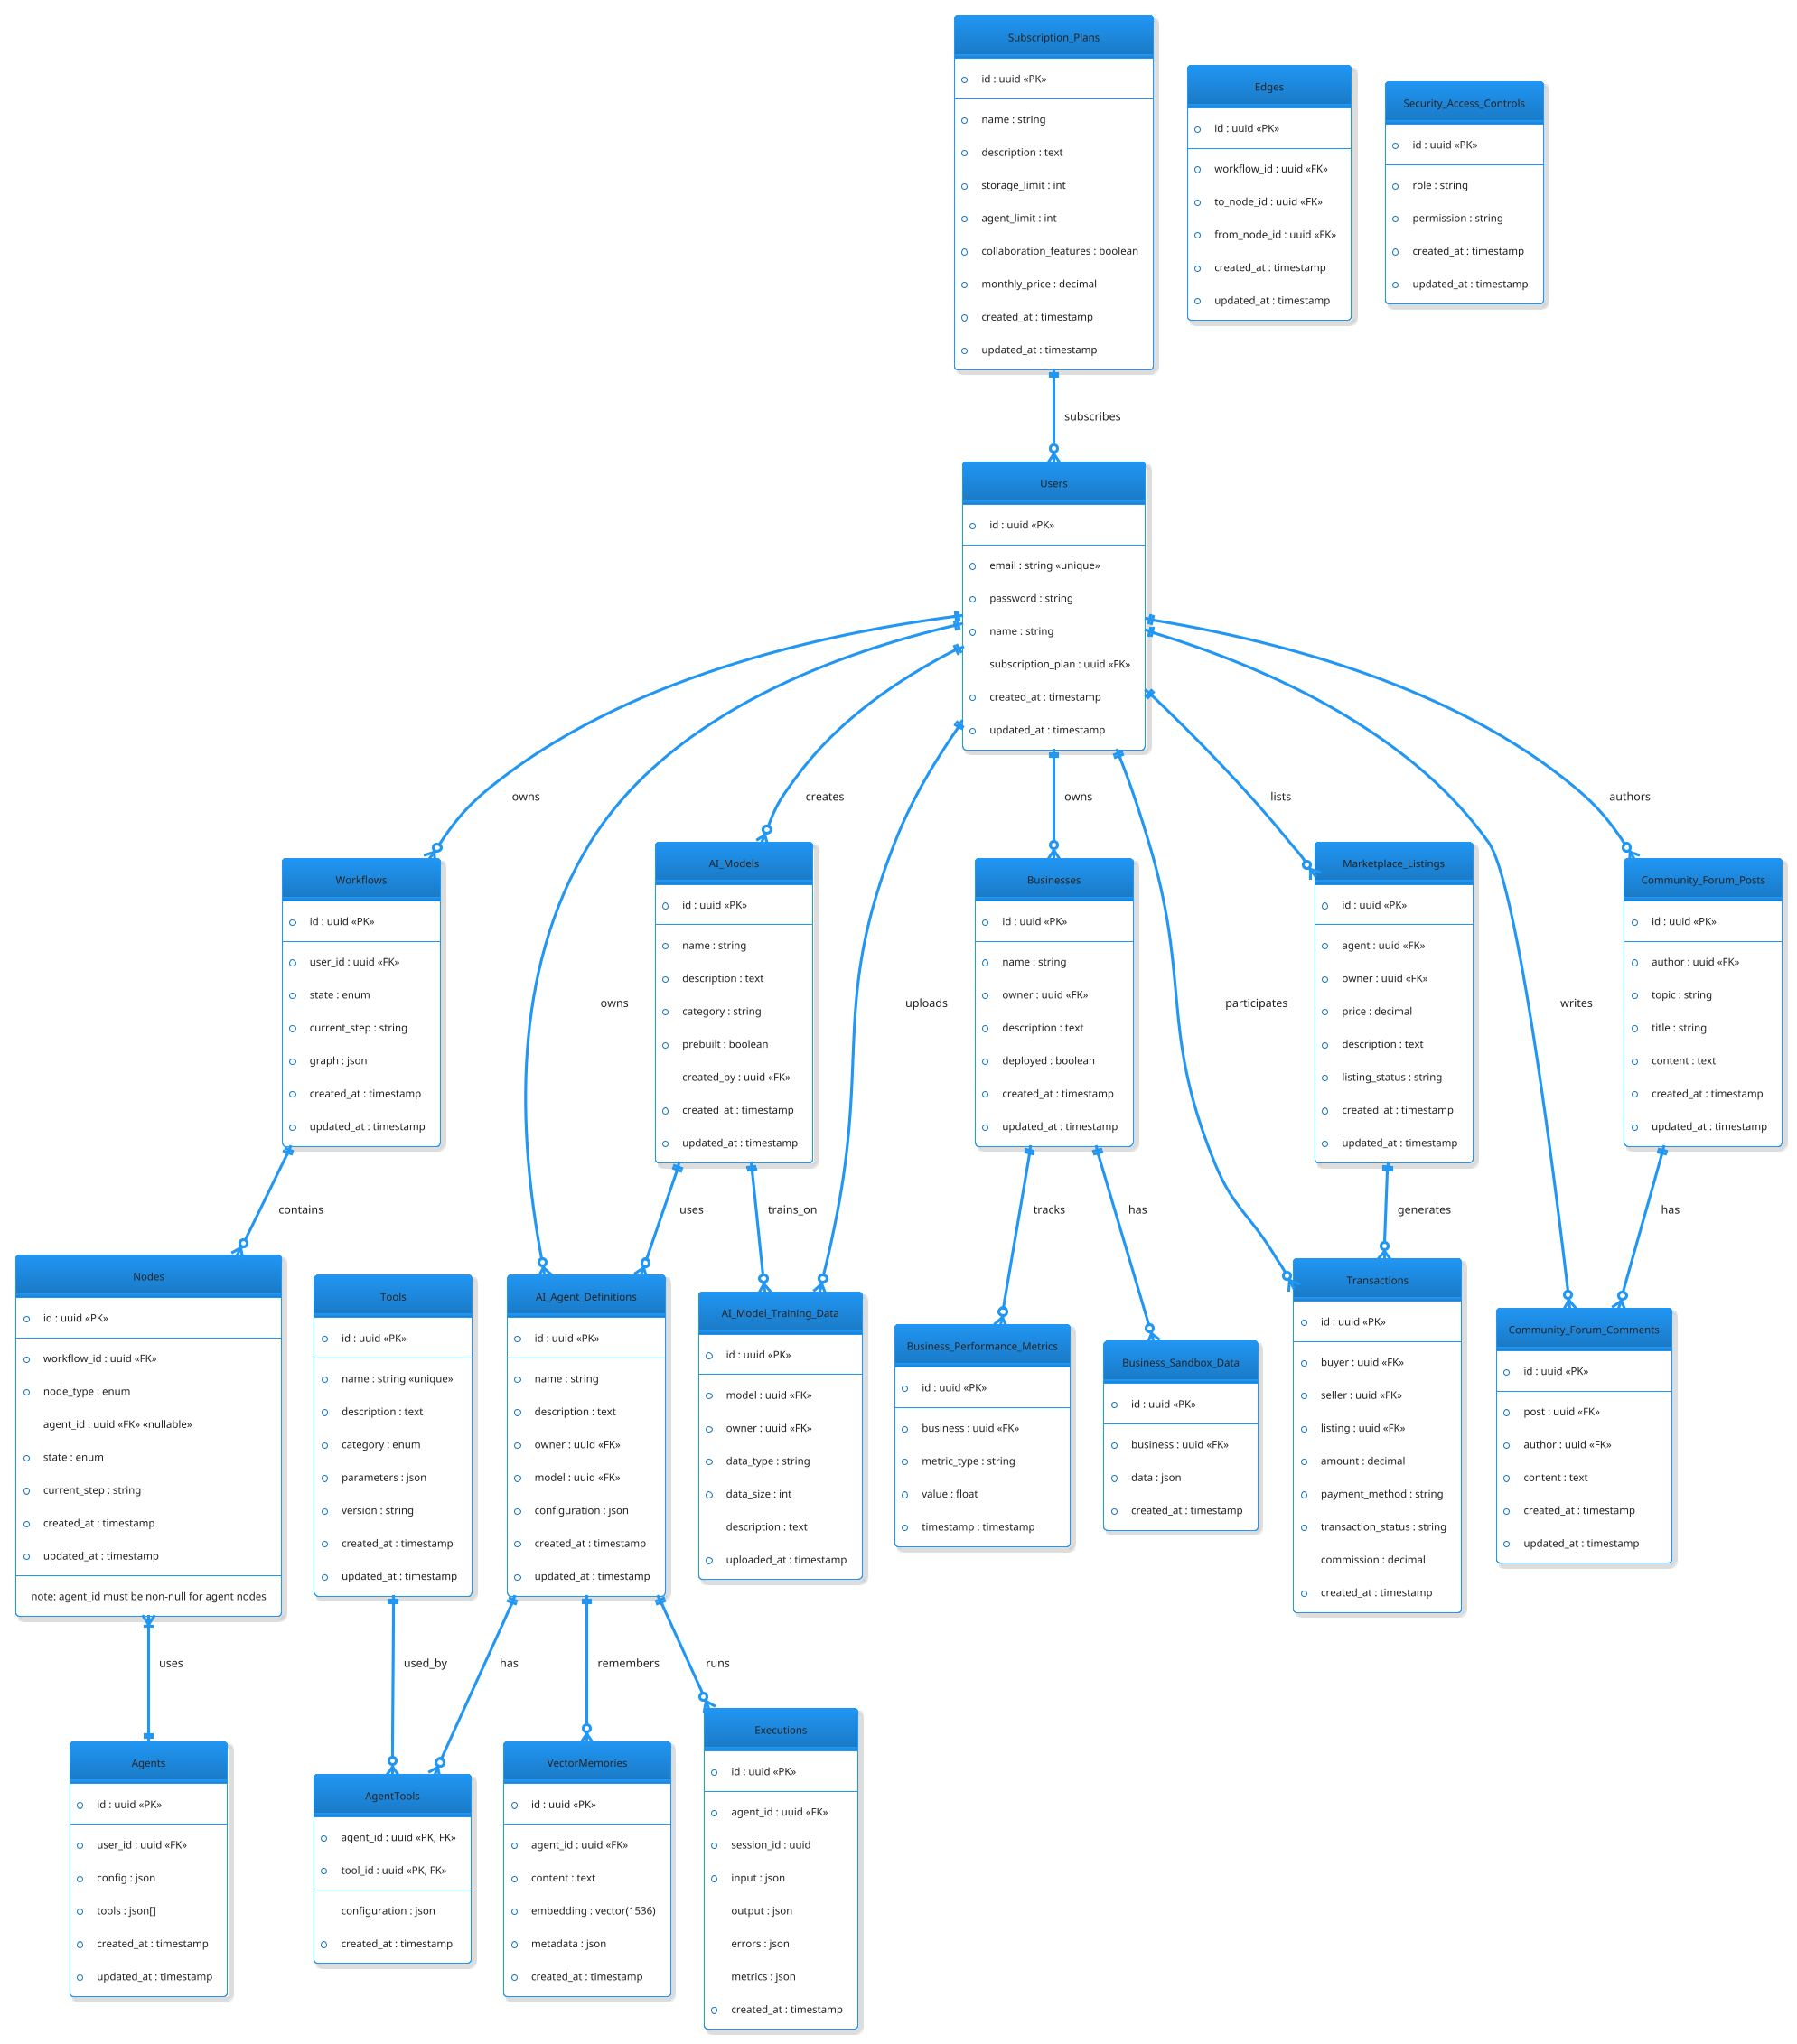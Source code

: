 @startuml
!theme materia-outline

' Configuration Settings
hide circle

' Core/Base Entities
entity Users {
  * id : uuid <<PK>>
  --
  * email : string <<unique>>
  * password : string
  * name : string
  subscription_plan : uuid <<FK>>
  * created_at : timestamp
  * updated_at : timestamp
}

entity Subscription_Plans {
  * id : uuid <<PK>>
  --
  * name : string
  * description : text
  * storage_limit : int
  * agent_limit : int
  * collaboration_features : boolean
  * monthly_price : decimal
  * created_at : timestamp
  * updated_at : timestamp
}

' Primary Business Entities (Workflow System)
entity Workflows {
  * id : uuid <<PK>>
  --
  * user_id : uuid <<FK>>
  * state : enum
  * current_step : string
  * graph : json
  * created_at : timestamp
  * updated_at : timestamp
}

entity Nodes {
  * id : uuid <<PK>>
  --
  * workflow_id : uuid <<FK>>
  * node_type : enum
  agent_id : uuid <<FK>> <<nullable>>
  * state : enum
  * current_step : string
  * created_at : timestamp
  * updated_at : timestamp
  --
  note: agent_id must be non-null for agent nodes
}

entity Edges {
  * id : uuid <<PK>>
  --
  * workflow_id : uuid <<FK>>
  * to_node_id : uuid <<FK>>
  * from_node_id : uuid <<FK>>
  * created_at : timestamp
  * updated_at : timestamp
}

' AI-Related Entities
entity AI_Models {
  * id : uuid <<PK>>
  --
  * name : string
  * description : text
  * category : string
  * prebuilt : boolean
  created_by : uuid <<FK>>
  * created_at : timestamp
  * updated_at : timestamp
}

entity AI_Agent_Definitions {
  * id : uuid <<PK>>
  --
  * name : string
  * description : text
  * owner : uuid <<FK>>
  * model : uuid <<FK>>
  * configuration : json
  * created_at : timestamp
  * updated_at : timestamp
}

entity Tools {
  * id : uuid <<PK>>
  --
  * name : string <<unique>>
  * description : text
  * category : enum
  * parameters : json
  * version : string
  * created_at : timestamp
  * updated_at : timestamp
}

entity AgentTools {
  * agent_id : uuid <<PK, FK>>
  * tool_id : uuid <<PK, FK>>
  --
  configuration : json
  * created_at : timestamp
}

entity Executions {
  * id : uuid <<PK>>
  --
  * agent_id : uuid <<FK>>
  * session_id : uuid
  * input : json
  output : json
  errors : json
  metrics : json
  * created_at : timestamp
}

entity VectorMemories {
  * id : uuid <<PK>>
  --
  * agent_id : uuid <<FK>>
  * content : text
  * embedding : vector(1536)
  * metadata : json
  * created_at : timestamp
}

entity AI_Model_Training_Data {
  * id : uuid <<PK>>
  --
  * model : uuid <<FK>>
  * owner : uuid <<FK>>
  * data_type : string
  * data_size : int
  description : text
  * uploaded_at : timestamp
}

' Business-Related Entities
entity Businesses {
  * id : uuid <<PK>>
  --
  * name : string
  * owner : uuid <<FK>>
  * description : text
  * deployed : boolean
  * created_at : timestamp
  * updated_at : timestamp
}

entity Business_Sandbox_Data {
  * id : uuid <<PK>>
  --
  * business : uuid <<FK>>
  * data : json
  * created_at : timestamp
}

entity Business_Performance_Metrics {
  * id : uuid <<PK>>
  --
  * business : uuid <<FK>>
  * metric_type : string
  * value : float
  * timestamp : timestamp
}

' Marketplace Entities
entity Marketplace_Listings {
  * id : uuid <<PK>>
  --
  * agent : uuid <<FK>>
  * owner : uuid <<FK>>
  * price : decimal
  * description : text
  * listing_status : string
  * created_at : timestamp
  * updated_at : timestamp
}

entity Transactions {
  * id : uuid <<PK>>
  --
  * buyer : uuid <<FK>>
  * seller : uuid <<FK>>
  * listing : uuid <<FK>>
  * amount : decimal
  * payment_method : string
  * transaction_status : string
  commission : decimal
  * created_at : timestamp
}

' Community Entities
entity Community_Forum_Posts {
  * id : uuid <<PK>>
  --
  * author : uuid <<FK>>
  * topic : string
  * title : string
  * content : text
  * created_at : timestamp
  * updated_at : timestamp
}

entity Community_Forum_Comments {
  * id : uuid <<PK>>
  --
  * post : uuid <<FK>>
  * author : uuid <<FK>>
  * content : text
  * created_at : timestamp
  * updated_at : timestamp
}

' Security/Access Control
entity Security_Access_Controls {
  * id : uuid <<PK>>
  --
  * role : string
  * permission : string
  * created_at : timestamp
  * updated_at : timestamp
}

entity Agents {
  * id : uuid <<PK>>
  --
  * user_id : uuid <<FK>>
  * config : json
  * tools : json[]
  * created_at : timestamp
  * updated_at : timestamp
}

' Relationships
' Core relationships
Users ||--o{ Workflows : owns
Subscription_Plans ||--o{ Users : subscribes

' Workflow relationships
Workflows ||--o{ Nodes : contains
Nodes }|--|| Agents : uses

' AI relationships
Users ||--o{ AI_Models : creates
Users ||--o{ AI_Agent_Definitions : owns
AI_Models ||--o{ AI_Agent_Definitions : uses
AI_Models ||--o{ AI_Model_Training_Data : trains_on
Users ||--o{ AI_Model_Training_Data : uploads

' Agent relationships
AI_Agent_Definitions ||--o{ AgentTools : has
Tools ||--o{ AgentTools : used_by
AI_Agent_Definitions ||--o{ Executions : runs
AI_Agent_Definitions ||--o{ VectorMemories : remembers

' Business relationships
Users ||--o{ Businesses : owns
Businesses ||--o{ Business_Sandbox_Data : has
Businesses ||--o{ Business_Performance_Metrics : tracks

' Marketplace relationships
Users ||--o{ Marketplace_Listings : lists
Users ||--o{ Transactions : participates
Marketplace_Listings ||--o{ Transactions : generates

' Community relationships
Users ||--o{ Community_Forum_Posts : authors
Users ||--o{ Community_Forum_Comments : writes
Community_Forum_Posts ||--o{ Community_Forum_Comments : has

@enduml
